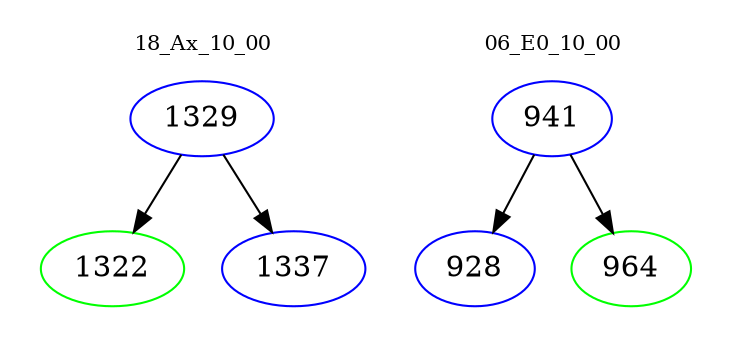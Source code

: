 digraph{
subgraph cluster_0 {
color = white
label = "18_Ax_10_00";
fontsize=10;
T0_1329 [label="1329", color="blue"]
T0_1329 -> T0_1322 [color="black"]
T0_1322 [label="1322", color="green"]
T0_1329 -> T0_1337 [color="black"]
T0_1337 [label="1337", color="blue"]
}
subgraph cluster_1 {
color = white
label = "06_E0_10_00";
fontsize=10;
T1_941 [label="941", color="blue"]
T1_941 -> T1_928 [color="black"]
T1_928 [label="928", color="blue"]
T1_941 -> T1_964 [color="black"]
T1_964 [label="964", color="green"]
}
}
